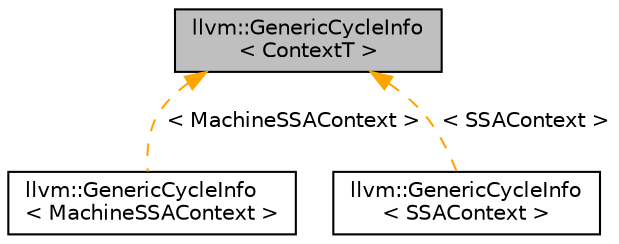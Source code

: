 digraph "llvm::GenericCycleInfo&lt; ContextT &gt;"
{
 // LATEX_PDF_SIZE
  bgcolor="transparent";
  edge [fontname="Helvetica",fontsize="10",labelfontname="Helvetica",labelfontsize="10"];
  node [fontname="Helvetica",fontsize="10",shape=record];
  Node1 [label="llvm::GenericCycleInfo\l\< ContextT \>",height=0.2,width=0.4,color="black", fillcolor="grey75", style="filled", fontcolor="black",tooltip="Cycle information for a function."];
  Node1 -> Node2 [dir="back",color="orange",fontsize="10",style="dashed",label=" \< MachineSSAContext \>" ,fontname="Helvetica"];
  Node2 [label="llvm::GenericCycleInfo\l\< MachineSSAContext \>",height=0.2,width=0.4,color="black",URL="$classllvm_1_1GenericCycleInfo.html",tooltip=" "];
  Node1 -> Node3 [dir="back",color="orange",fontsize="10",style="dashed",label=" \< SSAContext \>" ,fontname="Helvetica"];
  Node3 [label="llvm::GenericCycleInfo\l\< SSAContext \>",height=0.2,width=0.4,color="black",URL="$classllvm_1_1GenericCycleInfo.html",tooltip=" "];
}
